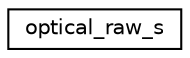 digraph "Graphical Class Hierarchy"
{
 // LATEX_PDF_SIZE
  edge [fontname="Helvetica",fontsize="10",labelfontname="Helvetica",labelfontsize="10"];
  node [fontname="Helvetica",fontsize="10",shape=record];
  rankdir="LR";
  Node0 [label="optical_raw_s",height=0.2,width=0.4,color="black", fillcolor="white", style="filled",URL="$structoptical__raw__s.html",tooltip=" "];
}
